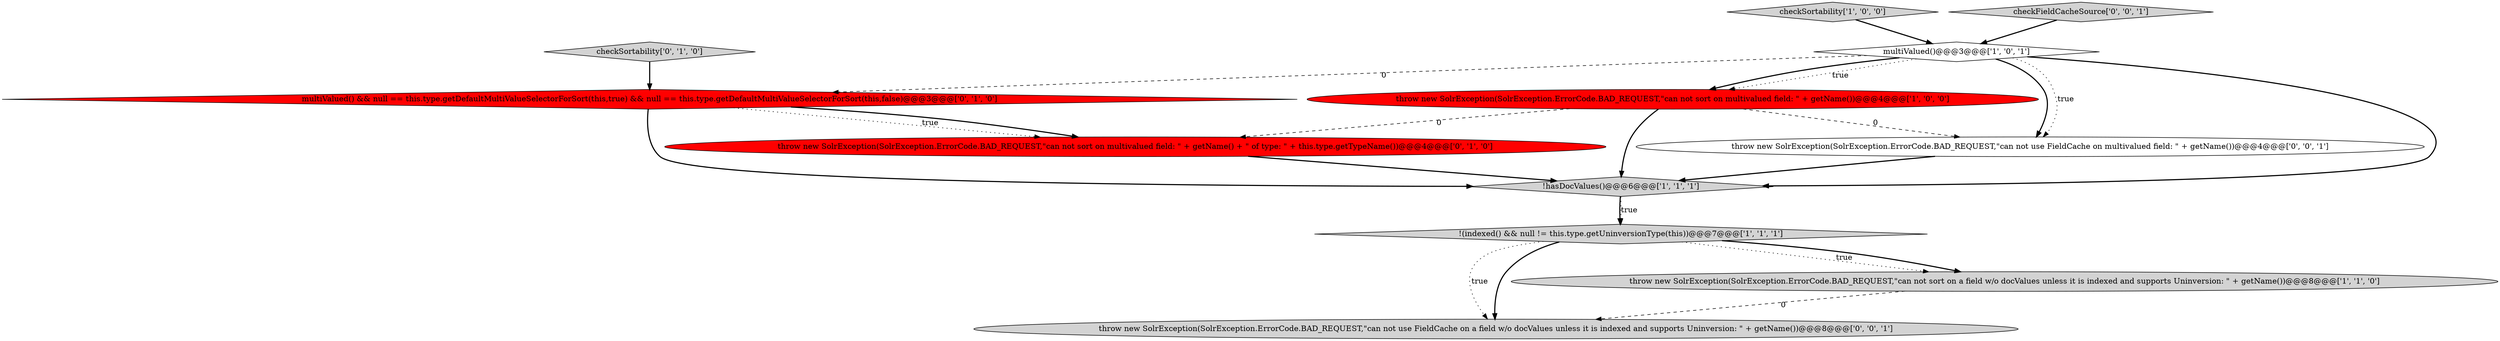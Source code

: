 digraph {
11 [style = filled, label = "throw new SolrException(SolrException.ErrorCode.BAD_REQUEST,\"can not use FieldCache on a field w/o docValues unless it is indexed and supports Uninversion: \" + getName())@@@8@@@['0', '0', '1']", fillcolor = lightgray, shape = ellipse image = "AAA0AAABBB3BBB"];
0 [style = filled, label = "!hasDocValues()@@@6@@@['1', '1', '1']", fillcolor = lightgray, shape = diamond image = "AAA0AAABBB1BBB"];
4 [style = filled, label = "throw new SolrException(SolrException.ErrorCode.BAD_REQUEST,\"can not sort on multivalued field: \" + getName())@@@4@@@['1', '0', '0']", fillcolor = red, shape = ellipse image = "AAA1AAABBB1BBB"];
8 [style = filled, label = "multiValued() && null == this.type.getDefaultMultiValueSelectorForSort(this,true) && null == this.type.getDefaultMultiValueSelectorForSort(this,false)@@@3@@@['0', '1', '0']", fillcolor = red, shape = diamond image = "AAA1AAABBB2BBB"];
1 [style = filled, label = "checkSortability['1', '0', '0']", fillcolor = lightgray, shape = diamond image = "AAA0AAABBB1BBB"];
3 [style = filled, label = "throw new SolrException(SolrException.ErrorCode.BAD_REQUEST,\"can not sort on a field w/o docValues unless it is indexed and supports Uninversion: \" + getName())@@@8@@@['1', '1', '0']", fillcolor = lightgray, shape = ellipse image = "AAA0AAABBB1BBB"];
5 [style = filled, label = "multiValued()@@@3@@@['1', '0', '1']", fillcolor = white, shape = diamond image = "AAA0AAABBB1BBB"];
6 [style = filled, label = "checkSortability['0', '1', '0']", fillcolor = lightgray, shape = diamond image = "AAA0AAABBB2BBB"];
10 [style = filled, label = "throw new SolrException(SolrException.ErrorCode.BAD_REQUEST,\"can not use FieldCache on multivalued field: \" + getName())@@@4@@@['0', '0', '1']", fillcolor = white, shape = ellipse image = "AAA0AAABBB3BBB"];
7 [style = filled, label = "throw new SolrException(SolrException.ErrorCode.BAD_REQUEST,\"can not sort on multivalued field: \" + getName() + \" of type: \" + this.type.getTypeName())@@@4@@@['0', '1', '0']", fillcolor = red, shape = ellipse image = "AAA1AAABBB2BBB"];
2 [style = filled, label = "!(indexed() && null != this.type.getUninversionType(this))@@@7@@@['1', '1', '1']", fillcolor = lightgray, shape = diamond image = "AAA0AAABBB1BBB"];
9 [style = filled, label = "checkFieldCacheSource['0', '0', '1']", fillcolor = lightgray, shape = diamond image = "AAA0AAABBB3BBB"];
2->3 [style = dotted, label="true"];
1->5 [style = bold, label=""];
5->10 [style = bold, label=""];
5->10 [style = dotted, label="true"];
2->3 [style = bold, label=""];
0->2 [style = bold, label=""];
8->7 [style = dotted, label="true"];
7->0 [style = bold, label=""];
5->4 [style = dotted, label="true"];
8->7 [style = bold, label=""];
4->0 [style = bold, label=""];
2->11 [style = dotted, label="true"];
8->0 [style = bold, label=""];
5->0 [style = bold, label=""];
4->7 [style = dashed, label="0"];
10->0 [style = bold, label=""];
6->8 [style = bold, label=""];
5->4 [style = bold, label=""];
9->5 [style = bold, label=""];
5->8 [style = dashed, label="0"];
0->2 [style = dotted, label="true"];
4->10 [style = dashed, label="0"];
2->11 [style = bold, label=""];
3->11 [style = dashed, label="0"];
}

